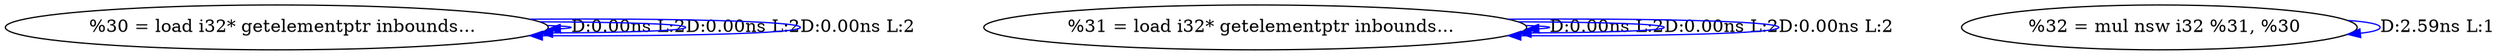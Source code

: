 digraph {
Node0x3e73880[label="  %30 = load i32* getelementptr inbounds..."];
Node0x3e73880 -> Node0x3e73880[label="D:0.00ns L:2",color=blue];
Node0x3e73880 -> Node0x3e73880[label="D:0.00ns L:2",color=blue];
Node0x3e73880 -> Node0x3e73880[label="D:0.00ns L:2",color=blue];
Node0x3e73960[label="  %31 = load i32* getelementptr inbounds..."];
Node0x3e73960 -> Node0x3e73960[label="D:0.00ns L:2",color=blue];
Node0x3e73960 -> Node0x3e73960[label="D:0.00ns L:2",color=blue];
Node0x3e73960 -> Node0x3e73960[label="D:0.00ns L:2",color=blue];
Node0x3e73a40[label="  %32 = mul nsw i32 %31, %30"];
Node0x3e73a40 -> Node0x3e73a40[label="D:2.59ns L:1",color=blue];
}
